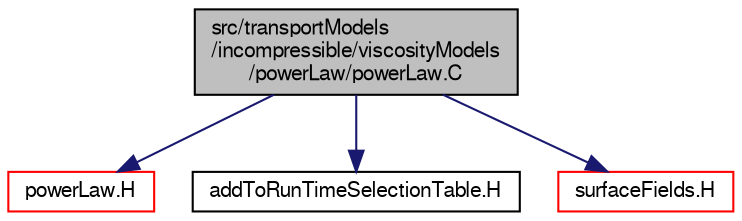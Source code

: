 digraph "src/transportModels/incompressible/viscosityModels/powerLaw/powerLaw.C"
{
  bgcolor="transparent";
  edge [fontname="FreeSans",fontsize="10",labelfontname="FreeSans",labelfontsize="10"];
  node [fontname="FreeSans",fontsize="10",shape=record];
  Node0 [label="src/transportModels\l/incompressible/viscosityModels\l/powerLaw/powerLaw.C",height=0.2,width=0.4,color="black", fillcolor="grey75", style="filled", fontcolor="black"];
  Node0 -> Node1 [color="midnightblue",fontsize="10",style="solid",fontname="FreeSans"];
  Node1 [label="powerLaw.H",height=0.2,width=0.4,color="red",URL="$a39335.html"];
  Node0 -> Node302 [color="midnightblue",fontsize="10",style="solid",fontname="FreeSans"];
  Node302 [label="addToRunTimeSelectionTable.H",height=0.2,width=0.4,color="black",URL="$a09263.html",tooltip="Macros for easy insertion into run-time selection tables. "];
  Node0 -> Node303 [color="midnightblue",fontsize="10",style="solid",fontname="FreeSans"];
  Node303 [label="surfaceFields.H",height=0.2,width=0.4,color="red",URL="$a02735.html",tooltip="Foam::surfaceFields. "];
}
